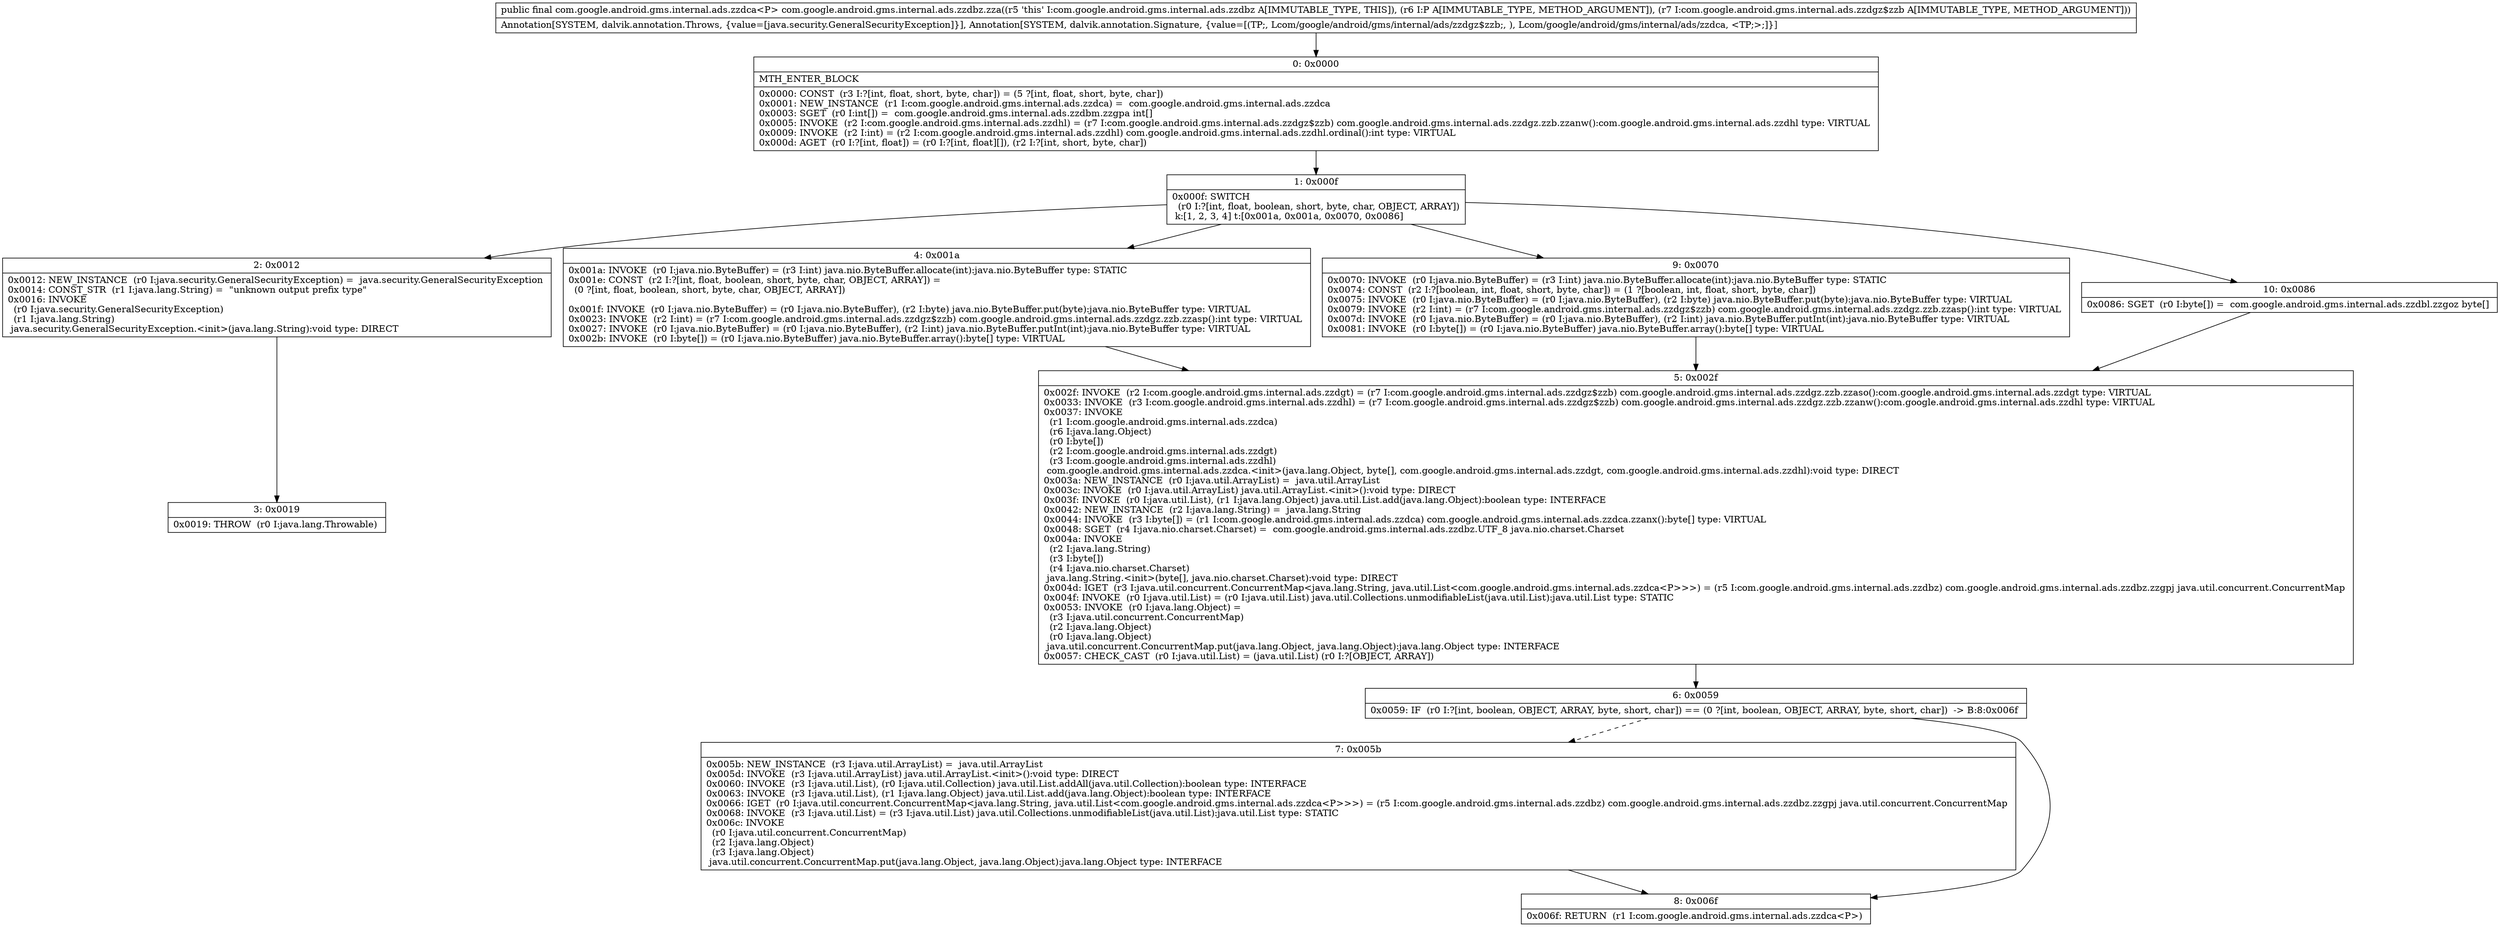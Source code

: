 digraph "CFG forcom.google.android.gms.internal.ads.zzdbz.zza(Ljava\/lang\/Object;Lcom\/google\/android\/gms\/internal\/ads\/zzdgz$zzb;)Lcom\/google\/android\/gms\/internal\/ads\/zzdca;" {
Node_0 [shape=record,label="{0\:\ 0x0000|MTH_ENTER_BLOCK\l|0x0000: CONST  (r3 I:?[int, float, short, byte, char]) = (5 ?[int, float, short, byte, char]) \l0x0001: NEW_INSTANCE  (r1 I:com.google.android.gms.internal.ads.zzdca) =  com.google.android.gms.internal.ads.zzdca \l0x0003: SGET  (r0 I:int[]) =  com.google.android.gms.internal.ads.zzdbm.zzgpa int[] \l0x0005: INVOKE  (r2 I:com.google.android.gms.internal.ads.zzdhl) = (r7 I:com.google.android.gms.internal.ads.zzdgz$zzb) com.google.android.gms.internal.ads.zzdgz.zzb.zzanw():com.google.android.gms.internal.ads.zzdhl type: VIRTUAL \l0x0009: INVOKE  (r2 I:int) = (r2 I:com.google.android.gms.internal.ads.zzdhl) com.google.android.gms.internal.ads.zzdhl.ordinal():int type: VIRTUAL \l0x000d: AGET  (r0 I:?[int, float]) = (r0 I:?[int, float][]), (r2 I:?[int, short, byte, char]) \l}"];
Node_1 [shape=record,label="{1\:\ 0x000f|0x000f: SWITCH  \l  (r0 I:?[int, float, boolean, short, byte, char, OBJECT, ARRAY])\l k:[1, 2, 3, 4] t:[0x001a, 0x001a, 0x0070, 0x0086] \l}"];
Node_2 [shape=record,label="{2\:\ 0x0012|0x0012: NEW_INSTANCE  (r0 I:java.security.GeneralSecurityException) =  java.security.GeneralSecurityException \l0x0014: CONST_STR  (r1 I:java.lang.String) =  \"unknown output prefix type\" \l0x0016: INVOKE  \l  (r0 I:java.security.GeneralSecurityException)\l  (r1 I:java.lang.String)\l java.security.GeneralSecurityException.\<init\>(java.lang.String):void type: DIRECT \l}"];
Node_3 [shape=record,label="{3\:\ 0x0019|0x0019: THROW  (r0 I:java.lang.Throwable) \l}"];
Node_4 [shape=record,label="{4\:\ 0x001a|0x001a: INVOKE  (r0 I:java.nio.ByteBuffer) = (r3 I:int) java.nio.ByteBuffer.allocate(int):java.nio.ByteBuffer type: STATIC \l0x001e: CONST  (r2 I:?[int, float, boolean, short, byte, char, OBJECT, ARRAY]) = \l  (0 ?[int, float, boolean, short, byte, char, OBJECT, ARRAY])\l \l0x001f: INVOKE  (r0 I:java.nio.ByteBuffer) = (r0 I:java.nio.ByteBuffer), (r2 I:byte) java.nio.ByteBuffer.put(byte):java.nio.ByteBuffer type: VIRTUAL \l0x0023: INVOKE  (r2 I:int) = (r7 I:com.google.android.gms.internal.ads.zzdgz$zzb) com.google.android.gms.internal.ads.zzdgz.zzb.zzasp():int type: VIRTUAL \l0x0027: INVOKE  (r0 I:java.nio.ByteBuffer) = (r0 I:java.nio.ByteBuffer), (r2 I:int) java.nio.ByteBuffer.putInt(int):java.nio.ByteBuffer type: VIRTUAL \l0x002b: INVOKE  (r0 I:byte[]) = (r0 I:java.nio.ByteBuffer) java.nio.ByteBuffer.array():byte[] type: VIRTUAL \l}"];
Node_5 [shape=record,label="{5\:\ 0x002f|0x002f: INVOKE  (r2 I:com.google.android.gms.internal.ads.zzdgt) = (r7 I:com.google.android.gms.internal.ads.zzdgz$zzb) com.google.android.gms.internal.ads.zzdgz.zzb.zzaso():com.google.android.gms.internal.ads.zzdgt type: VIRTUAL \l0x0033: INVOKE  (r3 I:com.google.android.gms.internal.ads.zzdhl) = (r7 I:com.google.android.gms.internal.ads.zzdgz$zzb) com.google.android.gms.internal.ads.zzdgz.zzb.zzanw():com.google.android.gms.internal.ads.zzdhl type: VIRTUAL \l0x0037: INVOKE  \l  (r1 I:com.google.android.gms.internal.ads.zzdca)\l  (r6 I:java.lang.Object)\l  (r0 I:byte[])\l  (r2 I:com.google.android.gms.internal.ads.zzdgt)\l  (r3 I:com.google.android.gms.internal.ads.zzdhl)\l com.google.android.gms.internal.ads.zzdca.\<init\>(java.lang.Object, byte[], com.google.android.gms.internal.ads.zzdgt, com.google.android.gms.internal.ads.zzdhl):void type: DIRECT \l0x003a: NEW_INSTANCE  (r0 I:java.util.ArrayList) =  java.util.ArrayList \l0x003c: INVOKE  (r0 I:java.util.ArrayList) java.util.ArrayList.\<init\>():void type: DIRECT \l0x003f: INVOKE  (r0 I:java.util.List), (r1 I:java.lang.Object) java.util.List.add(java.lang.Object):boolean type: INTERFACE \l0x0042: NEW_INSTANCE  (r2 I:java.lang.String) =  java.lang.String \l0x0044: INVOKE  (r3 I:byte[]) = (r1 I:com.google.android.gms.internal.ads.zzdca) com.google.android.gms.internal.ads.zzdca.zzanx():byte[] type: VIRTUAL \l0x0048: SGET  (r4 I:java.nio.charset.Charset) =  com.google.android.gms.internal.ads.zzdbz.UTF_8 java.nio.charset.Charset \l0x004a: INVOKE  \l  (r2 I:java.lang.String)\l  (r3 I:byte[])\l  (r4 I:java.nio.charset.Charset)\l java.lang.String.\<init\>(byte[], java.nio.charset.Charset):void type: DIRECT \l0x004d: IGET  (r3 I:java.util.concurrent.ConcurrentMap\<java.lang.String, java.util.List\<com.google.android.gms.internal.ads.zzdca\<P\>\>\>) = (r5 I:com.google.android.gms.internal.ads.zzdbz) com.google.android.gms.internal.ads.zzdbz.zzgpj java.util.concurrent.ConcurrentMap \l0x004f: INVOKE  (r0 I:java.util.List) = (r0 I:java.util.List) java.util.Collections.unmodifiableList(java.util.List):java.util.List type: STATIC \l0x0053: INVOKE  (r0 I:java.lang.Object) = \l  (r3 I:java.util.concurrent.ConcurrentMap)\l  (r2 I:java.lang.Object)\l  (r0 I:java.lang.Object)\l java.util.concurrent.ConcurrentMap.put(java.lang.Object, java.lang.Object):java.lang.Object type: INTERFACE \l0x0057: CHECK_CAST  (r0 I:java.util.List) = (java.util.List) (r0 I:?[OBJECT, ARRAY]) \l}"];
Node_6 [shape=record,label="{6\:\ 0x0059|0x0059: IF  (r0 I:?[int, boolean, OBJECT, ARRAY, byte, short, char]) == (0 ?[int, boolean, OBJECT, ARRAY, byte, short, char])  \-\> B:8:0x006f \l}"];
Node_7 [shape=record,label="{7\:\ 0x005b|0x005b: NEW_INSTANCE  (r3 I:java.util.ArrayList) =  java.util.ArrayList \l0x005d: INVOKE  (r3 I:java.util.ArrayList) java.util.ArrayList.\<init\>():void type: DIRECT \l0x0060: INVOKE  (r3 I:java.util.List), (r0 I:java.util.Collection) java.util.List.addAll(java.util.Collection):boolean type: INTERFACE \l0x0063: INVOKE  (r3 I:java.util.List), (r1 I:java.lang.Object) java.util.List.add(java.lang.Object):boolean type: INTERFACE \l0x0066: IGET  (r0 I:java.util.concurrent.ConcurrentMap\<java.lang.String, java.util.List\<com.google.android.gms.internal.ads.zzdca\<P\>\>\>) = (r5 I:com.google.android.gms.internal.ads.zzdbz) com.google.android.gms.internal.ads.zzdbz.zzgpj java.util.concurrent.ConcurrentMap \l0x0068: INVOKE  (r3 I:java.util.List) = (r3 I:java.util.List) java.util.Collections.unmodifiableList(java.util.List):java.util.List type: STATIC \l0x006c: INVOKE  \l  (r0 I:java.util.concurrent.ConcurrentMap)\l  (r2 I:java.lang.Object)\l  (r3 I:java.lang.Object)\l java.util.concurrent.ConcurrentMap.put(java.lang.Object, java.lang.Object):java.lang.Object type: INTERFACE \l}"];
Node_8 [shape=record,label="{8\:\ 0x006f|0x006f: RETURN  (r1 I:com.google.android.gms.internal.ads.zzdca\<P\>) \l}"];
Node_9 [shape=record,label="{9\:\ 0x0070|0x0070: INVOKE  (r0 I:java.nio.ByteBuffer) = (r3 I:int) java.nio.ByteBuffer.allocate(int):java.nio.ByteBuffer type: STATIC \l0x0074: CONST  (r2 I:?[boolean, int, float, short, byte, char]) = (1 ?[boolean, int, float, short, byte, char]) \l0x0075: INVOKE  (r0 I:java.nio.ByteBuffer) = (r0 I:java.nio.ByteBuffer), (r2 I:byte) java.nio.ByteBuffer.put(byte):java.nio.ByteBuffer type: VIRTUAL \l0x0079: INVOKE  (r2 I:int) = (r7 I:com.google.android.gms.internal.ads.zzdgz$zzb) com.google.android.gms.internal.ads.zzdgz.zzb.zzasp():int type: VIRTUAL \l0x007d: INVOKE  (r0 I:java.nio.ByteBuffer) = (r0 I:java.nio.ByteBuffer), (r2 I:int) java.nio.ByteBuffer.putInt(int):java.nio.ByteBuffer type: VIRTUAL \l0x0081: INVOKE  (r0 I:byte[]) = (r0 I:java.nio.ByteBuffer) java.nio.ByteBuffer.array():byte[] type: VIRTUAL \l}"];
Node_10 [shape=record,label="{10\:\ 0x0086|0x0086: SGET  (r0 I:byte[]) =  com.google.android.gms.internal.ads.zzdbl.zzgoz byte[] \l}"];
MethodNode[shape=record,label="{public final com.google.android.gms.internal.ads.zzdca\<P\> com.google.android.gms.internal.ads.zzdbz.zza((r5 'this' I:com.google.android.gms.internal.ads.zzdbz A[IMMUTABLE_TYPE, THIS]), (r6 I:P A[IMMUTABLE_TYPE, METHOD_ARGUMENT]), (r7 I:com.google.android.gms.internal.ads.zzdgz$zzb A[IMMUTABLE_TYPE, METHOD_ARGUMENT]))  | Annotation[SYSTEM, dalvik.annotation.Throws, \{value=[java.security.GeneralSecurityException]\}], Annotation[SYSTEM, dalvik.annotation.Signature, \{value=[(TP;, Lcom\/google\/android\/gms\/internal\/ads\/zzdgz$zzb;, ), Lcom\/google\/android\/gms\/internal\/ads\/zzdca, \<TP;\>;]\}]\l}"];
MethodNode -> Node_0;
Node_0 -> Node_1;
Node_1 -> Node_2;
Node_1 -> Node_4;
Node_1 -> Node_9;
Node_1 -> Node_10;
Node_2 -> Node_3;
Node_4 -> Node_5;
Node_5 -> Node_6;
Node_6 -> Node_7[style=dashed];
Node_6 -> Node_8;
Node_7 -> Node_8;
Node_9 -> Node_5;
Node_10 -> Node_5;
}

